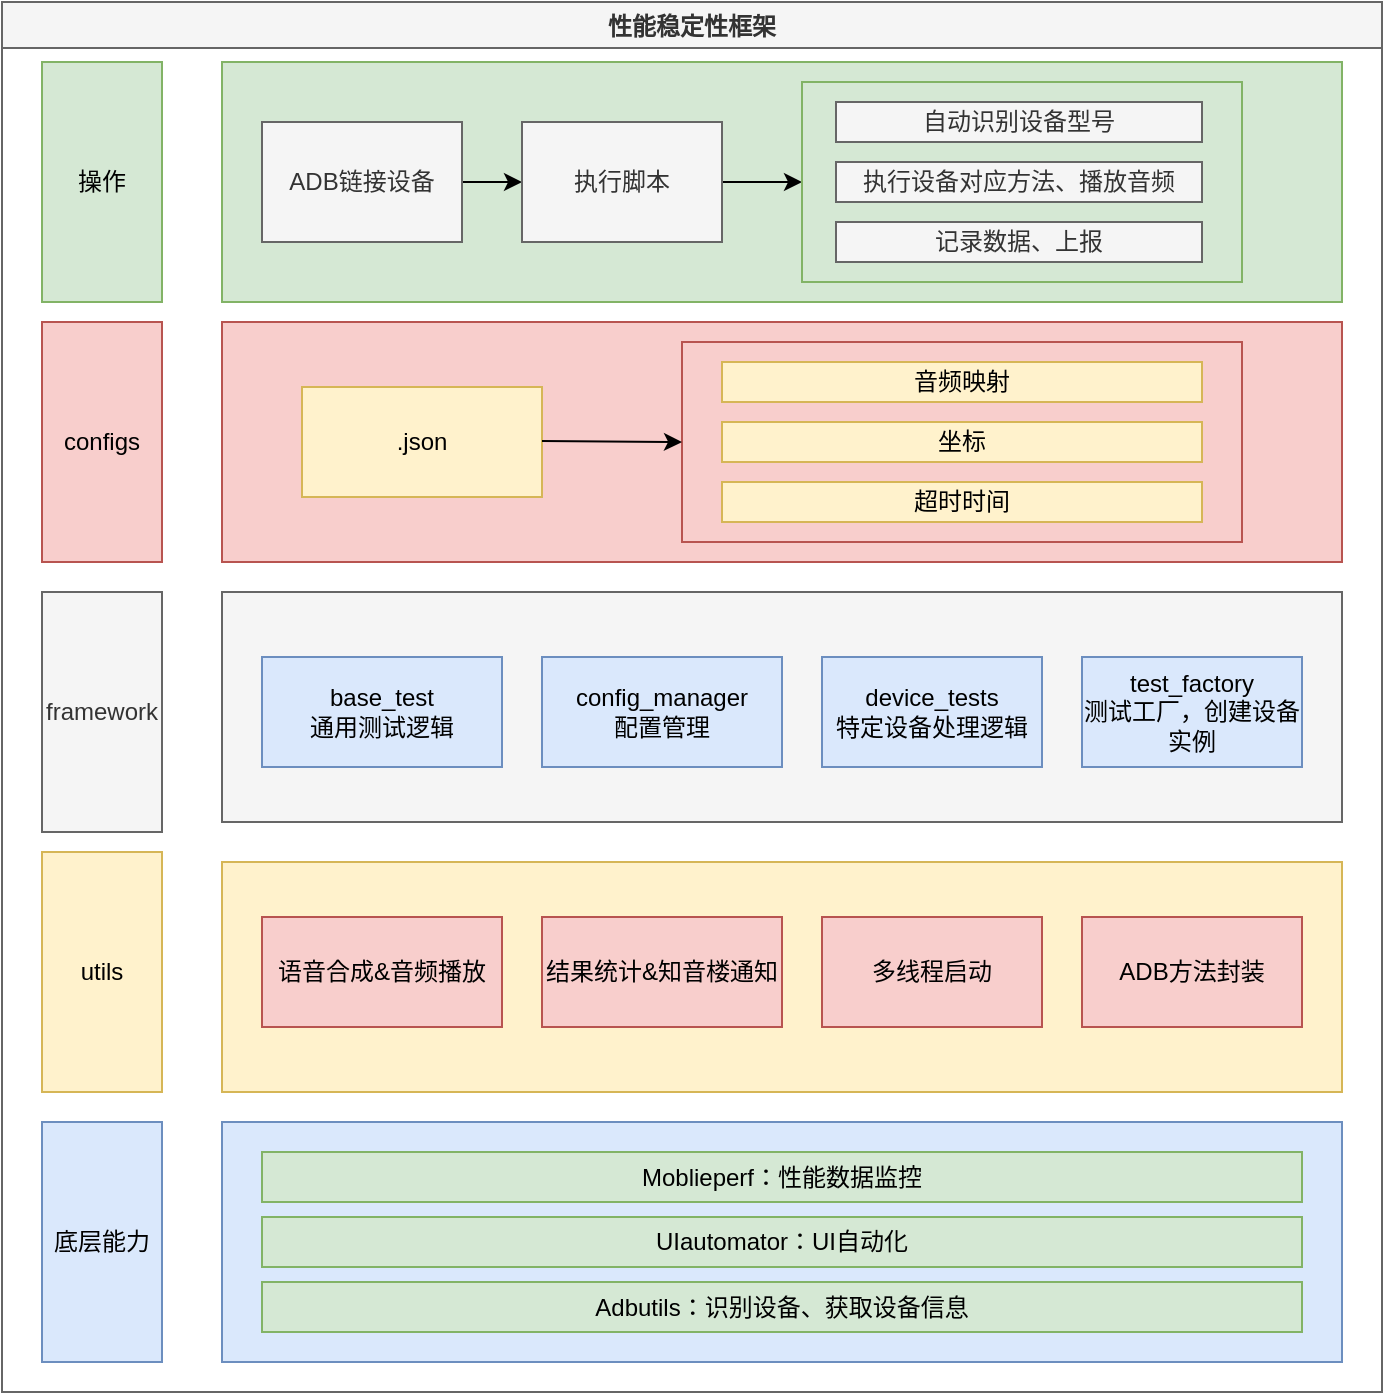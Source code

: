 <mxfile version="26.2.5">
  <diagram id="2f404044-711c-603c-8f00-f6bb4c023d3c" name="Page-1">
    <mxGraphModel dx="552" dy="789" grid="1" gridSize="10" guides="1" tooltips="1" connect="1" arrows="1" fold="1" page="1" pageScale="1" pageWidth="827" pageHeight="1169" background="none" math="0" shadow="0">
      <root>
        <mxCell id="0" />
        <mxCell id="1" parent="0" />
        <mxCell id="fxud_-eRqa8tmK-rs8ZK-1" value="性能稳定性框架" style="swimlane;fillColor=#f5f5f5;strokeColor=#666666;fontColor=#333333;" parent="1" vertex="1">
          <mxGeometry x="1050" y="280" width="690" height="695" as="geometry" />
        </mxCell>
        <mxCell id="fxud_-eRqa8tmK-rs8ZK-10" value="" style="rounded=0;whiteSpace=wrap;html=1;fillColor=#dae8fc;strokeColor=#6c8ebf;" parent="fxud_-eRqa8tmK-rs8ZK-1" vertex="1">
          <mxGeometry x="110" y="560" width="560" height="120" as="geometry" />
        </mxCell>
        <mxCell id="fxud_-eRqa8tmK-rs8ZK-3" value="底层能力" style="whiteSpace=wrap;html=1;fillColor=#dae8fc;strokeColor=#6c8ebf;" parent="fxud_-eRqa8tmK-rs8ZK-1" vertex="1">
          <mxGeometry x="20" y="560" width="60" height="120" as="geometry" />
        </mxCell>
        <mxCell id="fxud_-eRqa8tmK-rs8ZK-15" value="framework" style="whiteSpace=wrap;html=1;fillColor=#f5f5f5;fontColor=#333333;strokeColor=#666666;" parent="fxud_-eRqa8tmK-rs8ZK-1" vertex="1">
          <mxGeometry x="20" y="295" width="60" height="120" as="geometry" />
        </mxCell>
        <mxCell id="fxud_-eRqa8tmK-rs8ZK-17" value="utils" style="whiteSpace=wrap;html=1;fillColor=#fff2cc;strokeColor=#d6b656;" parent="fxud_-eRqa8tmK-rs8ZK-1" vertex="1">
          <mxGeometry x="20" y="425" width="60" height="120" as="geometry" />
        </mxCell>
        <mxCell id="fxud_-eRqa8tmK-rs8ZK-18" value="configs" style="whiteSpace=wrap;html=1;fillColor=#f8cecc;strokeColor=#b85450;" parent="fxud_-eRqa8tmK-rs8ZK-1" vertex="1">
          <mxGeometry x="20" y="160" width="60" height="120" as="geometry" />
        </mxCell>
        <mxCell id="fxud_-eRqa8tmK-rs8ZK-19" value="操作" style="whiteSpace=wrap;html=1;fillColor=#d5e8d4;strokeColor=#82b366;" parent="fxud_-eRqa8tmK-rs8ZK-1" vertex="1">
          <mxGeometry x="20" y="30" width="60" height="120" as="geometry" />
        </mxCell>
        <mxCell id="fxud_-eRqa8tmK-rs8ZK-21" value="" style="rounded=0;whiteSpace=wrap;html=1;fillColor=#d5e8d4;strokeColor=#82b366;" parent="fxud_-eRqa8tmK-rs8ZK-1" vertex="1">
          <mxGeometry x="110" y="30" width="560" height="120" as="geometry" />
        </mxCell>
        <mxCell id="fxud_-eRqa8tmK-rs8ZK-56" style="edgeStyle=orthogonalEdgeStyle;rounded=0;orthogonalLoop=1;jettySize=auto;html=1;entryX=0;entryY=0.5;entryDx=0;entryDy=0;" parent="fxud_-eRqa8tmK-rs8ZK-1" source="fxud_-eRqa8tmK-rs8ZK-24" target="fxud_-eRqa8tmK-rs8ZK-25" edge="1">
          <mxGeometry relative="1" as="geometry" />
        </mxCell>
        <mxCell id="fxud_-eRqa8tmK-rs8ZK-24" value="ADB链接设备" style="rounded=0;whiteSpace=wrap;html=1;fillColor=#f5f5f5;fontColor=#333333;strokeColor=#666666;" parent="fxud_-eRqa8tmK-rs8ZK-1" vertex="1">
          <mxGeometry x="130" y="60" width="100" height="60" as="geometry" />
        </mxCell>
        <mxCell id="fxud_-eRqa8tmK-rs8ZK-29" value="&lt;span style=&quot;text-wrap-mode: nowrap;&quot;&gt;Moblieperf：性能数据监控&lt;/span&gt;" style="rounded=0;whiteSpace=wrap;html=1;fillColor=#d5e8d4;strokeColor=#82b366;" parent="fxud_-eRqa8tmK-rs8ZK-1" vertex="1">
          <mxGeometry x="130" y="575" width="520" height="25" as="geometry" />
        </mxCell>
        <mxCell id="fxud_-eRqa8tmK-rs8ZK-32" value="UIautomator：UI自动化" style="rounded=0;whiteSpace=wrap;html=1;fillColor=#d5e8d4;strokeColor=#82b366;" parent="fxud_-eRqa8tmK-rs8ZK-1" vertex="1">
          <mxGeometry x="130" y="607.5" width="520" height="25" as="geometry" />
        </mxCell>
        <mxCell id="fxud_-eRqa8tmK-rs8ZK-33" value="" style="rounded=0;whiteSpace=wrap;html=1;fillColor=#fff2cc;strokeColor=#d6b656;" parent="fxud_-eRqa8tmK-rs8ZK-1" vertex="1">
          <mxGeometry x="110" y="430" width="560" height="115" as="geometry" />
        </mxCell>
        <mxCell id="fxud_-eRqa8tmK-rs8ZK-35" value="语音合成&amp;amp;音频播放" style="rounded=0;whiteSpace=wrap;html=1;fillColor=#f8cecc;strokeColor=#b85450;" parent="fxud_-eRqa8tmK-rs8ZK-1" vertex="1">
          <mxGeometry x="130" y="457.5" width="120" height="55" as="geometry" />
        </mxCell>
        <mxCell id="fxud_-eRqa8tmK-rs8ZK-39" value="结果统计&amp;amp;知音楼通知" style="rounded=0;whiteSpace=wrap;html=1;fillColor=#f8cecc;strokeColor=#b85450;" parent="fxud_-eRqa8tmK-rs8ZK-1" vertex="1">
          <mxGeometry x="270" y="457.5" width="120" height="55" as="geometry" />
        </mxCell>
        <mxCell id="fxud_-eRqa8tmK-rs8ZK-40" value="多线程启动" style="rounded=0;whiteSpace=wrap;html=1;fillColor=#f8cecc;strokeColor=#b85450;" parent="fxud_-eRqa8tmK-rs8ZK-1" vertex="1">
          <mxGeometry x="410" y="457.5" width="110" height="55" as="geometry" />
        </mxCell>
        <mxCell id="fxud_-eRqa8tmK-rs8ZK-41" value="ADB方法封装" style="rounded=0;whiteSpace=wrap;html=1;fillColor=#f8cecc;strokeColor=#b85450;" parent="fxud_-eRqa8tmK-rs8ZK-1" vertex="1">
          <mxGeometry x="540" y="457.5" width="110" height="55" as="geometry" />
        </mxCell>
        <mxCell id="fxud_-eRqa8tmK-rs8ZK-42" value="" style="rounded=0;whiteSpace=wrap;html=1;fillColor=#f5f5f5;fontColor=#333333;strokeColor=#666666;" parent="fxud_-eRqa8tmK-rs8ZK-1" vertex="1">
          <mxGeometry x="110" y="295" width="560" height="115" as="geometry" />
        </mxCell>
        <mxCell id="fxud_-eRqa8tmK-rs8ZK-43" value="" style="rounded=0;whiteSpace=wrap;html=1;fillColor=#f8cecc;strokeColor=#b85450;" parent="fxud_-eRqa8tmK-rs8ZK-1" vertex="1">
          <mxGeometry x="110" y="160" width="560" height="120" as="geometry" />
        </mxCell>
        <mxCell id="fxud_-eRqa8tmK-rs8ZK-44" value="&lt;span style=&quot;text-wrap-mode: nowrap;&quot;&gt;Adbutils：识别设备、获取设备信息&lt;/span&gt;" style="rounded=0;whiteSpace=wrap;html=1;fillColor=#d5e8d4;strokeColor=#82b366;" parent="fxud_-eRqa8tmK-rs8ZK-1" vertex="1">
          <mxGeometry x="130" y="640" width="520" height="25" as="geometry" />
        </mxCell>
        <mxCell id="fxud_-eRqa8tmK-rs8ZK-46" value="&lt;div style=&quot;orphans: 4;&quot;&gt;&lt;span style=&quot;&quot;&gt;base_test&lt;/span&gt;&lt;span style=&quot;background-color: transparent; color: light-dark(rgb(0, 0, 0), rgb(255, 255, 255)); text-align: center;&quot;&gt;&lt;br&gt;通用测试逻辑&lt;/span&gt;&lt;/div&gt;" style="rounded=0;whiteSpace=wrap;html=1;fillColor=#dae8fc;strokeColor=#6c8ebf;" parent="fxud_-eRqa8tmK-rs8ZK-1" vertex="1">
          <mxGeometry x="130" y="327.5" width="120" height="55" as="geometry" />
        </mxCell>
        <mxCell id="fxud_-eRqa8tmK-rs8ZK-47" value="config_manager&lt;br&gt;配置管理" style="rounded=0;whiteSpace=wrap;html=1;fillColor=#dae8fc;strokeColor=#6c8ebf;" parent="fxud_-eRqa8tmK-rs8ZK-1" vertex="1">
          <mxGeometry x="270" y="327.5" width="120" height="55" as="geometry" />
        </mxCell>
        <mxCell id="fxud_-eRqa8tmK-rs8ZK-48" value="device_tests&lt;br&gt;特定设备处理逻辑" style="rounded=0;whiteSpace=wrap;html=1;fillColor=#dae8fc;strokeColor=#6c8ebf;" parent="fxud_-eRqa8tmK-rs8ZK-1" vertex="1">
          <mxGeometry x="410" y="327.5" width="110" height="55" as="geometry" />
        </mxCell>
        <mxCell id="fxud_-eRqa8tmK-rs8ZK-49" value="test_factory&lt;br&gt;测试工厂，创建设备实例" style="rounded=0;whiteSpace=wrap;html=1;fillColor=#dae8fc;strokeColor=#6c8ebf;" parent="fxud_-eRqa8tmK-rs8ZK-1" vertex="1">
          <mxGeometry x="540" y="327.5" width="110" height="55" as="geometry" />
        </mxCell>
        <mxCell id="fxud_-eRqa8tmK-rs8ZK-50" value="&lt;div style=&quot;orphans: 2;&quot;&gt;.json&lt;/div&gt;" style="rounded=0;whiteSpace=wrap;html=1;fillColor=#fff2cc;strokeColor=#d6b656;" parent="fxud_-eRqa8tmK-rs8ZK-1" vertex="1">
          <mxGeometry x="150" y="192.5" width="120" height="55" as="geometry" />
        </mxCell>
        <mxCell id="fxud_-eRqa8tmK-rs8ZK-51" value="" style="rounded=0;whiteSpace=wrap;html=1;fillColor=#f8cecc;strokeColor=#b85450;" parent="fxud_-eRqa8tmK-rs8ZK-1" vertex="1">
          <mxGeometry x="340" y="170" width="280" height="100" as="geometry" />
        </mxCell>
        <mxCell id="fxud_-eRqa8tmK-rs8ZK-54" value="" style="endArrow=classic;html=1;rounded=0;" parent="fxud_-eRqa8tmK-rs8ZK-1" edge="1">
          <mxGeometry width="50" height="50" relative="1" as="geometry">
            <mxPoint x="270" y="219.5" as="sourcePoint" />
            <mxPoint x="340" y="220" as="targetPoint" />
          </mxGeometry>
        </mxCell>
        <mxCell id="fxud_-eRqa8tmK-rs8ZK-59" style="edgeStyle=orthogonalEdgeStyle;rounded=0;orthogonalLoop=1;jettySize=auto;html=1;entryX=0;entryY=0.5;entryDx=0;entryDy=0;" parent="fxud_-eRqa8tmK-rs8ZK-1" source="fxud_-eRqa8tmK-rs8ZK-25" target="fxud_-eRqa8tmK-rs8ZK-58" edge="1">
          <mxGeometry relative="1" as="geometry" />
        </mxCell>
        <mxCell id="fxud_-eRqa8tmK-rs8ZK-25" value="执行脚本" style="rounded=0;whiteSpace=wrap;html=1;fillColor=#f5f5f5;fontColor=#333333;strokeColor=#666666;" parent="fxud_-eRqa8tmK-rs8ZK-1" vertex="1">
          <mxGeometry x="260" y="60" width="100" height="60" as="geometry" />
        </mxCell>
        <mxCell id="fxud_-eRqa8tmK-rs8ZK-58" value="" style="rounded=0;whiteSpace=wrap;html=1;fillColor=#d5e8d4;strokeColor=#82b366;" parent="fxud_-eRqa8tmK-rs8ZK-1" vertex="1">
          <mxGeometry x="400" y="40" width="220" height="100" as="geometry" />
        </mxCell>
        <mxCell id="fxud_-eRqa8tmK-rs8ZK-57" value="自动识别设备型号" style="rounded=0;whiteSpace=wrap;html=1;fillColor=#f5f5f5;fontColor=#333333;strokeColor=#666666;" parent="fxud_-eRqa8tmK-rs8ZK-1" vertex="1">
          <mxGeometry x="417" y="50" width="183" height="20" as="geometry" />
        </mxCell>
        <mxCell id="fxud_-eRqa8tmK-rs8ZK-26" value="执行设备对应方法、播放音频" style="rounded=0;whiteSpace=wrap;html=1;fillColor=#f5f5f5;fontColor=#333333;strokeColor=#666666;" parent="fxud_-eRqa8tmK-rs8ZK-1" vertex="1">
          <mxGeometry x="417" y="80" width="183" height="20" as="geometry" />
        </mxCell>
        <mxCell id="fxud_-eRqa8tmK-rs8ZK-27" value="记录数据、上报" style="rounded=0;whiteSpace=wrap;html=1;fillColor=#f5f5f5;fontColor=#333333;strokeColor=#666666;" parent="fxud_-eRqa8tmK-rs8ZK-1" vertex="1">
          <mxGeometry x="417" y="110" width="183" height="20" as="geometry" />
        </mxCell>
        <mxCell id="fxud_-eRqa8tmK-rs8ZK-61" value="音频映射" style="rounded=0;whiteSpace=wrap;html=1;fillColor=#fff2cc;strokeColor=#d6b656;" parent="fxud_-eRqa8tmK-rs8ZK-1" vertex="1">
          <mxGeometry x="360" y="180" width="240" height="20" as="geometry" />
        </mxCell>
        <mxCell id="fxud_-eRqa8tmK-rs8ZK-62" value="坐标" style="rounded=0;whiteSpace=wrap;html=1;fillColor=#fff2cc;strokeColor=#d6b656;" parent="fxud_-eRqa8tmK-rs8ZK-1" vertex="1">
          <mxGeometry x="360" y="210" width="240" height="20" as="geometry" />
        </mxCell>
        <mxCell id="fxud_-eRqa8tmK-rs8ZK-63" value="超时时间" style="rounded=0;whiteSpace=wrap;html=1;fillColor=#fff2cc;strokeColor=#d6b656;" parent="fxud_-eRqa8tmK-rs8ZK-1" vertex="1">
          <mxGeometry x="360" y="240" width="240" height="20" as="geometry" />
        </mxCell>
      </root>
    </mxGraphModel>
  </diagram>
</mxfile>
